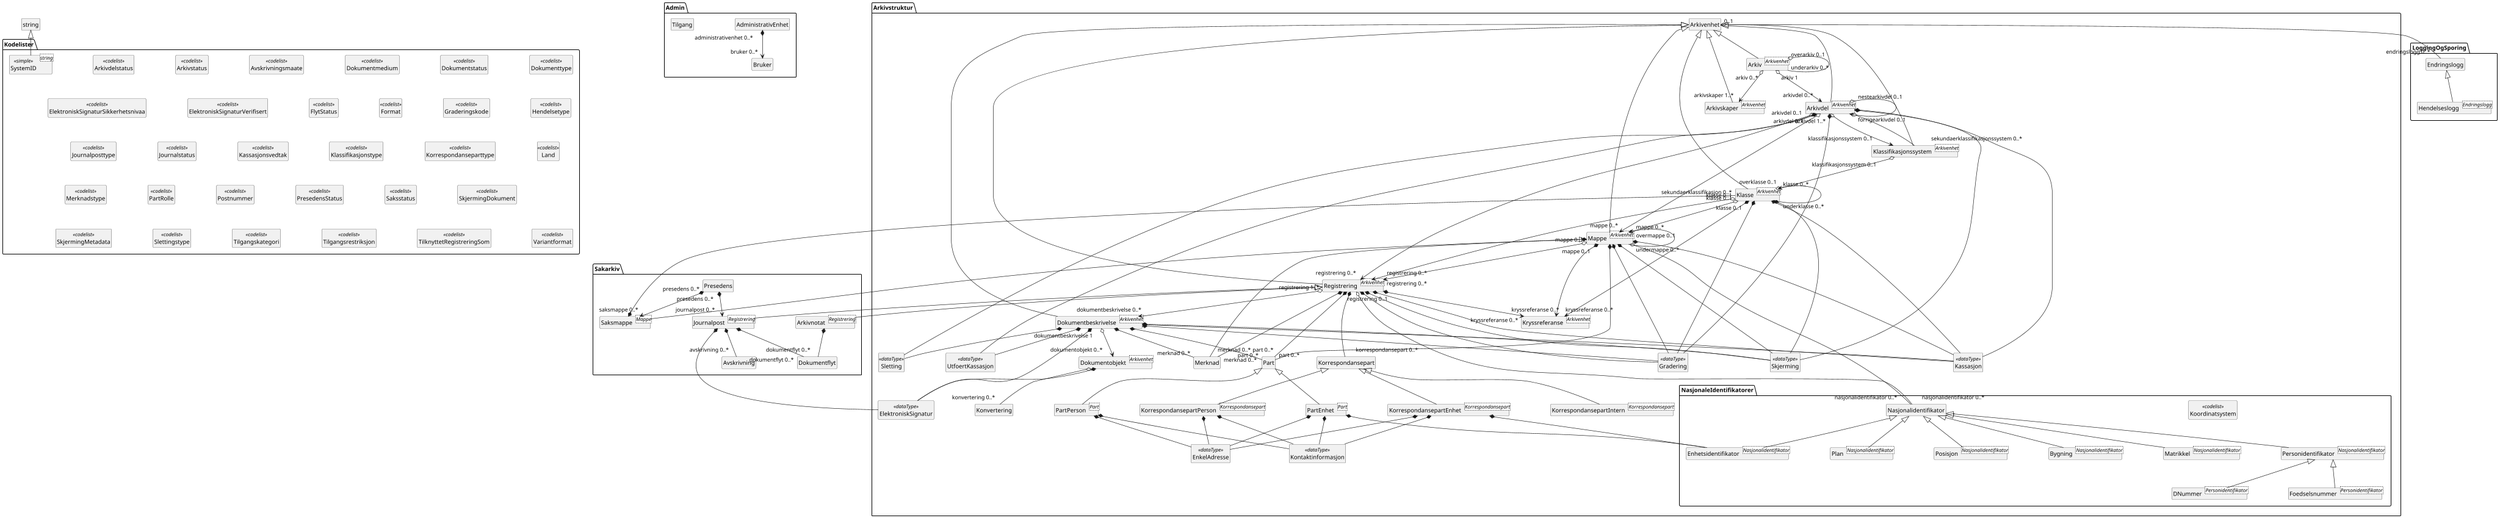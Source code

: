 @startuml
scale max 4096 width
skinparam nodesep 100
hide members
hide circle
class Admin.AdministrativEnhet {
  +systemID : SystemID [0..1] [1..1]
  +administrativEnhetNavn : string
  +kortnavn : string [0..1]
  +opprettetDato : datetime [0..1] [1..1]
  +opprettetAv : string [0..1] [1..1]
  +avsluttetDato : datetime [0..1]
  +administrativEnhetsstatus : string
  +referanseOverordnetEnhet : SystemID [0..1]
  +virksomhetsspesifikkeMetadata : any [0..1]
}

class Admin.Bruker {
  +systemID : SystemID [0..1] [1..1]
  +brukerNavn : string
  +opprettetDato : datetime [0..1] [1..1]
  +opprettetAv : string [0..1] [1..1]
  +avsluttetDato : datetime [0..1]
  +virksomhetsspesifikkeMetadata : any [0..1]
  +kortnavn : string [0..1]
}

class Admin.Tilgang {
  +systemID : SystemID [0..1] [1..1]
  +rolle : string
  +tilgangskategori : Tilgangskategori
  +referanseArkivenhet : SystemID [0..1]
  +tilgangsrestriksjon : Tilgangsrestriksjon [0..1]
  +les : boolean
  +ny : boolean
  +endre : boolean
  +slett : boolean
}

class Arkivstruktur.Arkiv <Arkivenhet> {
  +tittel : string
  +beskrivelse : string [0..1]
  +arkivstatus : Arkivstatus [0..1] [1..1]
  +dokumentmedium : Dokumentmedium [0..1] [1..1]
  +oppbevaringssted : string [0..*]
  +avsluttetDato : datetime [0..1]
  +avsluttetAv : string [0..1]
  +referanseAvsluttetAv : SystemID [0..1]
}

class Arkivstruktur.Arkivdel <Arkivenhet> {
  +tittel : string
  +beskrivelse : string [0..1]
  +arkivdelstatus : Arkivdelstatus [0..1] [1..1]
  +dokumentmedium : Dokumentmedium [0..1] [1..1]
  +oppbevaringssted : string [0..*]
  +avsluttetDato : datetime [0..1]
  +avsluttetAv : string [0..1]
  +referanseAvsluttetAv : SystemID [0..1]
  +arkivperiodeStartDato : datetime [0..1] [1..1]
  +arkivperiodeSluttDato : datetime [0..1]
  +referanseForloeper : SystemID [0..1]
  +referanseArvtaker : SystemID [0..1]
  +kassasjon : Kassasjon [0..1]
  +utfoertKassasjon : UtfoertKassasjon [0..1]
  +sletting : Sletting [0..1]
  +skjerming : Skjerming [0..1]
  +gradering : Gradering [0..1]
}

class Arkivstruktur.Arkivenhet {
  +systemID : SystemID [0..1] [1..1]
  +endretDato : datetime [0..1]
  +opprettetDato : datetime [0..1] [1..1]
  +opprettetAv : string [0..1] [1..1]
  +endretAv : string [0..1] [1..1]
  +referanseEndretAv : SystemID [0..1] [1..1]
  +referanseOpprettetAv : SystemID [0..1] [1..1]
}

class Arkivstruktur.Arkivskaper <Arkivenhet> {
  +arkivskaperID : string
  +arkivskaperNavn : string
  +beskrivelse : string [0..1]
}

class Arkivstruktur.Dokumentbeskrivelse <Arkivenhet> {
  +dokumenttype : Dokumenttype [0..1] [1..1]
  +dokumentstatus : Dokumentstatus [0..1] [1..1]
  +tittel : string
  +beskrivelse : string [0..1]
  +forfatter : string [0..*]
  +dokumentmedium : Dokumentmedium [0..1] [1..1]
  +oppbevaringssted : string [0..1]
  +tilknyttetRegistreringSom : TilknyttetRegistreringSom [0..1] [1..1]
  +dokumentnummer : integer [0..1] [1..1]
  +tilknyttetDato : datetime [0..1] [1..1]
  +tilknyttetAv : string [0..1] [1..1]
  +referanseTilknyttetAv : SystemID [0..1] [1..1]
  +kassasjon : Kassasjon [0..1]
  +utfoertKassasjon : UtfoertKassasjon [0..1]
  +sletting : Sletting [0..1]
  +skjerming : Skjerming [0..1]
  +gradering : Gradering [0..1]
  +elektroniskSignatur : ElektroniskSignatur [0..1]
  +eksternReferanse : string [0..1]
  +virksomhetsspesifikkeMetadata : any [0..1]
}

class Arkivstruktur.Dokumentobjekt <Arkivenhet> {
  +versjonsnummer : integer [0..1] [1..1]
  +variantformat : Variantformat [0..1] [1..1]
  +format : Format [0..1] [1..1]
  +formatDetaljer : string [0..1]
  +referanseDokumentfil : string [0..1] [1..1]
  +filnavn : string [0..1]
  +sjekksum : string [0..1] [1..1]
  +mimeType : string [0..1] [1..1]
  +sjekksumAlgoritme : string [0..1] [1..1]
  +filstoerrelse : integer [0..1] [1..1]
  +elektroniskSignatur : ElektroniskSignatur [0..1]
}

class Arkivstruktur.ElektroniskSignatur <<dataType>> {
  +elektroniskSignaturSikkerhetsnivaa : ElektroniskSignaturSikkerhetsnivaa
  +elektroniskSignaturVerifisert : ElektroniskSignaturVerifisert
  +verifisertDato : datetime
  +verifisertAv : string [0..1] [1..1]
  +referanseVerifisertAv : SystemID [0..1] [1..1]
}

class Arkivstruktur.EnkelAdresse <<dataType>> {
  +adresselinje1 : string [0..1]
  +adresselinje2 : string [0..1]
  +adresselinje3 : string [0..1]
  +postnr : Postnummer [0..1]
  +poststed : string
  +landkode : Land [0..1] [1..1]
}

class Arkivstruktur.Gradering <<dataType>> {
  +graderingskode : Graderingskode [0..1] [1..1]
  +graderingsdato : datetime [0..1] [1..1]
  +gradertAv : string [0..1] [1..1]
  +referanseGradertAv : SystemID [0..1] [1..1]
  +nedgraderingsdato : datetime [0..1]
  +nedgradertAv : string [0..1]
  +referanseNedgradertAv : SystemID [0..1]
}

class Arkivstruktur.Kassasjon <<dataType>> {
  +kassasjonsvedtak : Kassasjonsvedtak
  +kassasjonshjemmel : string [0..1]
  +bevaringstid : integer
  +kassasjonsdato : datetime
}

class Arkivstruktur.Klasse <Arkivenhet> {
  +klasseID : string
  +tittel : string
  +beskrivelse : string [0..1]
  +noekkelord : string [0..*]
  +avsluttetDato : datetime [0..1]
  +avsluttetAv : string [0..1]
  +referanseAvsluttetAv : SystemID [0..1]
  +skjerming : Skjerming [0..1]
  +kassasjon : Kassasjon [0..1]
  +gradering : Gradering [0..1]
}

class Arkivstruktur.Klassifikasjonssystem <Arkivenhet> {
  +klassifikasjonstype : Klassifikasjonstype [0..1]
  +tittel : string
  +beskrivelse : string [0..1]
  +avsluttetDato : datetime [0..1]
  +avsluttetAv : string [0..1]
  +referanseAvsluttetAv : SystemID [0..1]
}

class Arkivstruktur.Kontaktinformasjon <<dataType>> {
  +epostadresse : string [0..1]
  +mobiltelefon : string [0..1]
  +telefon : string [0..1]
}

class Arkivstruktur.Konvertering {
  +systemID : SystemID [0..1] [1..1]
  +konvertertDato : datetime [0..1] [1..1]
  +konvertertAv : string [0..1] [1..1]
  +konvertertFraFormat : Format [0..1] [1..1]
  +konvertertTilFormat : Format [0..1] [1..1]
  +konverteringsverktoey : string [0..1]
  +konverteringskommentar : string [0..1]
}

class Arkivstruktur.Korrespondansepart {
  +systemID : SystemID [0..1] [1..1]
  +korrespondanseparttype : Korrespondanseparttype [0..1] [1..1]
  +virksomhetsspesifikkeMetadata : any [0..1]
}

class Arkivstruktur.KorrespondansepartEnhet <Korrespondansepart> {
  +enhetsidentifikator : Enhetsidentifikator [0..1]
  +navn : string
  +forretningsadresse : EnkelAdresse [0..1]
  +postadresse : EnkelAdresse [0..1]
  +kontaktinformasjon : Kontaktinformasjon [0..1]
  +kontaktperson : string [0..1]
}

class Arkivstruktur.KorrespondansepartIntern <Korrespondansepart> {
  +administrativEnhet : string [0..1]
  +referanseAdministrativEnhet : SystemID [0..1]
  +saksbehandler : string [0..1]
  +referanseSaksbehandler : SystemID [0..1]
}

class Arkivstruktur.KorrespondansepartPerson <Korrespondansepart> {
  +personidentifikator : Personidentifikator [0..*]
  +navn : string
  +postadresse : EnkelAdresse [0..1]
  +bostedsadresse : EnkelAdresse [0..1]
  +kontaktinformasjon : Kontaktinformasjon [0..1]
}

class Arkivstruktur.Kryssreferanse <Arkivenhet> {
}

class Arkivstruktur.Mappe <Arkivenhet> {
  +mappeID : string [0..1] [1..1]
  +tittel : string
  +offentligTittel : string [0..1]
  +beskrivelse : string [0..1]
  +noekkelord : string [0..*]
  +dokumentmedium : Dokumentmedium [0..1] [1..1]
  +oppbevaringssted : string [0..*]
  +avsluttetDato : datetime [0..1]
  +avsluttetAv : string [0..1]
  +referanseAvsluttetAv : SystemID [0..1]
  +kassasjon : Kassasjon [0..1]
  +skjerming : Skjerming [0..1]
  +gradering : Gradering [0..1]
  +referanseForelderMappe : SystemID [0..1]
  +virksomhetsspesifikkeMetadata : any [0..1]
}

class Arkivstruktur.Merknad {
  +systemID : SystemID [0..1] [1..1]
  +merknadstekst : string
  +merknadstype : Merknadstype [0..1]
  +merknadsdato : datetime [0..1] [1..1]
  +merknadRegistrertAv : string [0..1] [1..1]
  +referanseMerknadRegistrertAv : SystemID [0..1] [1..1]
}

class Arkivstruktur.NasjonaleIdentifikatorer.Bygning <Nasjonalidentifikator> {
  +bygningsnummer : integer
  +endringsloepenummer : integer [0..1]
}

class Arkivstruktur.NasjonaleIdentifikatorer.DNummer <Personidentifikator> {
  +dNummer : string
}

class Arkivstruktur.NasjonaleIdentifikatorer.Enhetsidentifikator <Nasjonalidentifikator> {
  +organisasjonsnummer : string
}

class Arkivstruktur.NasjonaleIdentifikatorer.Foedselsnummer <Personidentifikator> {
  +foedselsnummer : string
}

class Arkivstruktur.NasjonaleIdentifikatorer.Koordinatsystem <<codelist>> {
  +UTM32N = EPSG:32632
  +WGS84 = EPSG:4326
}

class Arkivstruktur.NasjonaleIdentifikatorer.Matrikkel <Nasjonalidentifikator> {
  +kommunenummer : string
  +gaardsnummer : integer
  +bruksnummer : integer
  +festenummer : integer [0..1]
  +seksjonsnummer : integer [0..1]
}

class Arkivstruktur.NasjonaleIdentifikatorer.Nasjonalidentifikator {
  +systemID : SystemID [0..1] [1..1]
}

class Arkivstruktur.NasjonaleIdentifikatorer.Personidentifikator <Nasjonalidentifikator> {
}

class Arkivstruktur.NasjonaleIdentifikatorer.Plan <Nasjonalidentifikator> {
  +kommunenummer : string [0..1]
  +fylkesnummer : string [0..1]
  +landkode : Land [0..1]
  +planidentifikasjon : string
}

class Arkivstruktur.NasjonaleIdentifikatorer.Posisjon <Nasjonalidentifikator> {
  +koordinatsystem : Koordinatsystem
  +x : decimal
  +y : decimal
  +z : decimal [0..1]
}

class Arkivstruktur.Part {
  +systemID : SystemID [0..1] [1..1]
  +partRolle : PartRolle [0..1] [1..1]
  +virksomhetsspesifikkeMetadata : any [0..1]
}

class Arkivstruktur.PartEnhet <Part> {
  +enhetsidentifikator : Enhetsidentifikator [0..1]
  +navn : string
  +forretningsadresse : EnkelAdresse [0..1]
  +postadresse : EnkelAdresse [0..1]
  +kontaktinformasjon : Kontaktinformasjon [0..1]
  +kontaktperson : string [0..1]
}

class Arkivstruktur.PartPerson <Part> {
  +personidentifikator : Personidentifikator [0..*]
  +navn : string
  +postadresse : EnkelAdresse [0..1]
  +bostedsadresse : EnkelAdresse [0..1]
  +kontaktinformasjon : Kontaktinformasjon [0..1]
}

class Arkivstruktur.Registrering <Arkivenhet> {
  +arkivertDato : datetime [0..1] [1..1]
  +arkivertAv : string [0..1] [1..1]
  +referanseArkivertAv : SystemID [0..1] [1..1]
  +kassasjon : Kassasjon [0..1]
  +skjerming : Skjerming [0..1]
  +gradering : Gradering [0..1]
  +referanseArkivdel : SystemID [0..1] [1..1]
  +registreringsID : string [0..1] [1..1]
  +tittel : string
  +offentligTittel : string [0..1]
  +beskrivelse : string [0..1]
  +noekkelord : string [0..*]
  +forfatter : string [0..*]
  +dokumentmedium : Dokumentmedium [0..1] [1..1]
  +oppbevaringssted : string [0..*]
  +virksomhetsspesifikkeMetadata : any [0..1]
}

class Arkivstruktur.Skjerming <<dataType>> {
  +tilgangsrestriksjon : Tilgangsrestriksjon
  +skjermingshjemmel : string
  +skjermingMetadata : SkjermingMetadata [1..*]
  +skjermingDokument : SkjermingDokument [0..1] [1..1]
  +skjermingsvarighet : integer [0..1] [1..1]
  +skjermingOpphoererDato : datetime [0..1] [1..1]
}

class Arkivstruktur.Sletting <<dataType>> {
  +slettingstype : Slettingstype
  +slettetDato : datetime [0..1] [1..1]
  +slettetAv : string [0..1] [1..1]
  +referanseSlettetAv : SystemID [0..1] [1..1]
}

class Arkivstruktur.UtfoertKassasjon <<dataType>> {
  +kassertDato : datetime [0..1] [1..1]
  +kassertAv : string [0..1] [1..1]
  +referanseKassertAv : SystemID [0..1] [1..1]
}

class Kodelister.Arkivdelstatus <<codelist>> {
  +Aktiv periode = A
  +Overlappingsperiode = O
  +Avsluttet periode = P
  +Uaktuelle mapper = U
}

class Kodelister.Arkivstatus <<codelist>> {
  +Opprettet = O
  +Avsluttet = A
}

class Kodelister.Avskrivningsmaate <<codelist>> {
  +Besvart med brev = BU
  +Besvart med e-post = BE
  +Besvart på telefon = TLF
  +Tatt til etterretning = TE
  +Tatt til orientering = TO
  +Besvart med notat = BN
  +Saken ble avsluttet = SA
}

class Kodelister.Dokumentmedium <<codelist>> {
  +Fysisk medium = F
  +Elektronisk arkiv = E
  +Blandet fysisk og elektronisk arkiv = B
}

class Kodelister.Dokumentstatus <<codelist>> {
  +Dokumentet er under redigering = B
  +Dokumentet er ferdigstilt = F
}

class Kodelister.Dokumenttype <<codelist>> {
  +Brev = B
  +Rundskriv = R
  +Faktura = F
  +Ordrebekreftelse = O
}

class Kodelister.ElektroniskSignaturSikkerhetsnivaa <<codelist>> {
  +Symmetrisk kryptert = SK
  +Sendt med PKI/virksomhetssertifikat = V
  +Sendt med PKI/"person standard"-sertifikat = PS
  +Sendt med PKI/"person høy"-sertifikat = PH
}

class Kodelister.ElektroniskSignaturVerifisert <<codelist>> {
  +Signatur påført, ikke verifisert = I
  +Signatur påført og verifisert = V
}

class Kodelister.FlytStatus <<codelist>> {
  +Godkjent = G
  +Ikke godkjent = I
  +Sendt tilbake til saksbehandler med kommentarer = S
}

class Kodelister.Format <<codelist>> {
  +Ukjent format = av/0
  +Ren tekst = x-fmt/111
  +TIFF versjon 6 = fmt/353
  +PDF/A 1a - ISO 19005-1:2005 = fmt/95
  +PDF/A 1b - ISO 19005-1:2005 = fmt/354
  +XML = fmt/101
  +JPEG = fmt/42
  +SOSI = av/1
  +MPEG-2 = x-fmt/386
  +MP3 = fmt/134
  +PNG = fmt/11
}

class Kodelister.Graderingskode <<codelist>> {
  {field} +Strengt hemmelig (sikkerhetsgrad) = SH
  {field} +Hemmelig (sikkerhetsgrad) = H
  {field} +Konfidensielt (sikkerhetsgrad) = K
  {field} +Begrenset (sikkerhetsgrad) = B
  {field} +Fortrolig (beskyttelsesgrad) = F
  {field} +Strengt fortrolig (beskyttelsesgrad) = SF
}

class Kodelister.Hendelsetype <<codelist>> {
  +Opprettet = C
  +Lest = R
  +Endret = U
  +Slettet = D
}

class Kodelister.Journalposttype <<codelist>> {
  +Inngående dokument = I
  +Utgående dokument = U
  +Organinternt dokument for oppfølging = N
  +Organinternt dokument uten oppfølging = X
  +Saksframlegg = S
}

class Kodelister.Journalstatus <<codelist>> {
  +Journalført = J
  +Ferdigstilt fra saksbehandler = F
  +Godkjent av leder = G
  +Ekspedert = E
  +Arkivert = A
  +Utgår = U
  +Midlertidig registrering av innkommet dokument = M
  +Saksbehandler har registrert innkommet dokument = S
  +Reservert dokument = R
}

class Kodelister.Kassasjonsvedtak <<codelist>> {
  +Bevares = B
  +Kasseres = K
  +Vurderes senere = G
}

class Kodelister.Klassifikasjonstype <<codelist>> {
  +Gårds- og bruksnummer = GBN
  +Funksjonsbasert, hierarkisk = FH
  +Emnebasert, hierarkisk arkivnøkkel = EH
  +Emnebasert, ett nivå = E1
  +K-koder = KK
  +Mangefasettert, ikke hierarki = MF
  +Objektbasert = UO
  +Fødselsnummer = PNR
}

class Kodelister.Korrespondanseparttype <<codelist>> {
  +Avsender = EA
  +Mottaker = EM
  +Kopimottaker = EK
  +Gruppemottaker = GM
  +Intern avsender = IA
  +Intern mottaker = IM
  +Intern kopimottaker = IK
  +Medavsender = IS
}

class Kodelister.Land <<codelist>> {
}

class Kodelister.Merknadstype <<codelist>> {
  +Merknad fra saksbehandler = MS
  +Merknad fra leder = ML
  +Merknad fra arkivansvarlig = MA
}

class Kodelister.PartRolle <<codelist>> {
  +Klient = KLI
  +Pårørende = PAA
  +Formynder = FORM
  +Advokat = ADV
}

class Kodelister.Postnummer <<codelist>> {
}

class Kodelister.PresedensStatus <<codelist>> {
  +Gjeldende = G
  +Foreldet = F
}

class Kodelister.Saksstatus <<codelist>> {
  +Under behandling = B
  +Avsluttet = A
  +Utgår = U
  +Opprettet av saksbehandler = R
  +Avsluttet av saksbehandler = S
  +Unntatt prosesstyring = P
  +Ferdig fra saksbehandler = F
}

class Kodelister.SkjermingDokument <<codelist>> {
  +Skjerming av hele dokumentet = H
  +Skjerming av deler av dokumentet = D
}

class Kodelister.SkjermingMetadata <<codelist>> {
  +Skjerming klasseID = KID
  +Skjerming tittel klasse = TKL
  +Skjerming tittel mappe - unntatt første linje = TM1
  +Skjerming tittel mappe - utvalgte ord = TMO
  +Skjerming navn part i sak = NPS
  +Skjerming tittel registrering - unntatt første linje = TR1
  +Skjerming tittel registrering - utvalgte ord = TRO
  +Skjerming navn avsender = NA
  +Skjerming navn mottaker = NM
  +Skjerming tittel dokumentbeskrivelse = TD
  +Skjerming merknadstekst = MT
  +Midlertidig skjerming = M
}

class Kodelister.Slettingstype <<codelist>> {
  +Sletting av produksjonsformat = SP
  +Sletting av tidligere versjon = SV
  +Sletting av variant med sladdet informasjon = SS
  +Sletting av hele innholdet i arkivdelen = SA
}

class Kodelister.SystemID <string> <<simple>> {
}

class Kodelister.Tilgangskategori <<codelist>> {
  +arkivdel = A
  +klasse = K
  +mappe = M
  +registrering = R
  +dokumentbeskrivelse = D
}

class Kodelister.Tilgangsrestriksjon <<codelist>> {
  +Begrenset etter sikkerhetsinstruksen = B
  +Konfidensielt etter sikkerhetsinstruksen = K
  +Hemmelig etter sikkerhetsinstruksen = H
  +Fortrolig etter beskyttelsesinstruksen = F
  +Strengt fortrolig etter beskyttelsesinstruksen = SF
  +Unntatt etter offentlighetsloven § 5 = 5
  +Unntatt etter offentlighetsloven § 5a = 5a
  +Unntatt etter offentlighetsloven § 6 = 6
  +Unntatt etter offentlighetsloven § 11 = 11
  +Midlertidig sperret = XX
  +Personalsaker = P
  +Klientsaker = KL
}

class Kodelister.TilknyttetRegistreringSom <<codelist>> {
  +Hoveddokument = H
  +Vedlegg = V
}

class Kodelister.Variantformat <<codelist>> {
  +Produksjonsformat = P
  +Arkivformat = A
  +Dokument hvor deler av innholdet er skjermet = O
}

class LoggingOgSporing.Endringslogg {
  +systemID : SystemID [0..1] [1..1]
  +referanseArkivenhet : SystemID [0..1]
  +referanseMetadata : string [0..1]
  +endretDato : datetime [0..1] [1..1]
  +endretAv : string [0..1] [1..1]
  +referanseEndretAv : SystemID [0..1] [1..1]
  +tidligereVerdi : string [0..1]
  +nyVerdi : string [0..1]
}

class LoggingOgSporing.Hendelseslogg <Endringslogg> {
  +hendelsetype : Hendelsetype
  +beskrivelse : string [0..1]
  +hendelseDato : datetime [0..1] [1..1]
}

class Sakarkiv.Arkivnotat <Registrering> {
  +dokumentetsDato : datetime [0..1] [1..1]
  +mottattDato : datetime [0..1] [1..1]
  +sendtDato : datetime [0..1] [1..1]
  +forfallsdato : datetime [0..1]
  +offentlighetsvurdertDato : datetime [0..1]
  +antallVedlegg : integer [0..1]
  +utlaantDato : datetime [0..1]
  +utlaantTil : string [0..1]
  +referanseUtlaantTil : SystemID [0..1]
}

class Sakarkiv.Avskrivning {
  +systemID : SystemID [0..1] [1..1]
  +avskrivningsdato : datetime [0..1] [1..1]
  +avskrevetAv : string [0..1] [1..1]
  +referanseAvskrevetAv : SystemID [0..1] [1..1]
  +avskrivningsmaate : Avskrivningsmaate [0..1] [1..1]
  +referanseAvskrivesAvJournalpost : SystemID [0..1]
  +referanseAvskrivesAvKorrespondansepart : SystemID [0..1]
}

class Sakarkiv.Dokumentflyt {
  +systemID : SystemID [0..1] [1..1]
  +flytTil : string [0..1] [1..1]
  +referanseFlytTil : SystemID [0..1] [1..1]
  +flytFra : string [0..1] [1..1]
  +referanseFlytFra : SystemID [0..1] [1..1]
  +flytMottattDato : datetime
  +flytSendtDato : datetime [0..1] [1..1]
  +flytStatus : FlytStatus [0..1] [1..1]
  +flytMerknad : string [0..1]
}

class Sakarkiv.Journalpost <Registrering> {
  +journalaar : integer [0..1] [1..1]
  +journalsekvensnummer : integer [0..1] [1..1]
  +journalpostnummer : integer [0..1] [1..1]
  +journalposttype : Journalposttype [0..1] [1..1]
  +journalstatus : Journalstatus [0..1] [1..1]
  +journaldato : datetime [0..1] [1..1]
  +dokumentetsDato : datetime [0..1] [1..1]
  +mottattDato : datetime [0..1] [1..1]
  +sendtDato : datetime [0..1]
  +forfallsdato : datetime [0..1]
  +offentlighetsvurdertDato : datetime [0..1]
  +antallVedlegg : integer [0..1]
  +utlaantDato : datetime [0..1]
  +utlaantTil : string [0..1]
  +referanseUtlaantTil : SystemID [0..1]
  +journalenhet : string [0..1] [1..1]
  +elektroniskSignatur : ElektroniskSignatur [0..1]
}

class Sakarkiv.Presedens {
  +systemID : SystemID [0..1] [1..1]
  +presedensDato : datetime [0..1] [1..1]
  +opprettetDato : datetime [0..1] [1..1]
  +opprettetAv : string [0..1] [1..1]
  +referanseOpprettetAv : SystemID [0..1] [1..1]
  +tittel : string
  +beskrivelse : string [0..1]
  +presedensHjemmel : string [0..1]
  +rettskildefaktor : string
  +presedensGodkjentDato : datetime [0..1]
  +presedensGodkjentAv : string [0..1]
  +referansePresedensGodkjentAv : SystemID [0..1]
  +avsluttetDato : datetime [0..1]
  +avsluttetAv : string [0..1]
  +referanseAvsluttetAv : SystemID [0..1]
  +presedensStatus : PresedensStatus [0..1]
}

class Sakarkiv.Saksmappe <Mappe> {
  +saksaar : integer [0..1] [1..1]
  +sakssekvensnummer : integer [0..1] [1..1]
  +saksdato : datetime [0..1] [1..1]
  +administrativEnhet : string [0..1] [1..1]
  +referanseAdministrativEnhet : SystemID [0..1] [1..1]
  +saksansvarlig : string [0..1] [1..1]
  +referanseSaksansvarlig : SystemID [0..1] [1..1]
  +journalenhet : string [0..1] [1..1]
  +saksstatus : Saksstatus [0..1] [1..1]
  +utlaantDato : datetime [0..1]
  +utlaantTil : string [0..1]
  +referanseUtlaantTil : SystemID [0..1]
}

Admin.AdministrativEnhet "administrativenhet 0..*" *--> "bruker 0..*" Admin.Bruker
Arkivstruktur.Arkiv "arkiv 0..*" o--> "arkivskaper 1..*" Arkivstruktur.Arkivskaper
Arkivstruktur.Arkiv "arkiv 1" o--> "arkivdel 0..*" Arkivstruktur.Arkivdel
Arkivstruktur.Arkiv "overarkiv 0..1" o-- "underarkiv 0..*" Arkivstruktur.Arkiv
Arkivstruktur.Arkivdel "arkivdel 0..1" o--> "mappe 0..*" Arkivstruktur.Mappe
Arkivstruktur.Arkivdel "arkivdel 0..1" o--> "registrering 0..*" Arkivstruktur.Registrering
Arkivstruktur.Arkivdel "arkivdel 1..*" o--> "klassifikasjonssystem 0..1" Arkivstruktur.Klassifikasjonssystem
Arkivstruktur.Arkivdel "nestearkivdel 0..1" o--> "forrigearkivdel 0..1" Arkivstruktur.Arkivdel
Arkivstruktur.Arkivdel *-- Arkivstruktur.Gradering
Arkivstruktur.Arkivdel *-- Arkivstruktur.Kassasjon
Arkivstruktur.Arkivdel *-- Arkivstruktur.Skjerming
Arkivstruktur.Arkivdel *-- Arkivstruktur.Sletting
Arkivstruktur.Arkivdel *-- Arkivstruktur.UtfoertKassasjon
Arkivstruktur.Arkivdel o-- "sekundaerklassifikasjonssystem 0..*" Arkivstruktur.Klassifikasjonssystem
Arkivstruktur.Arkivenhet "0..1" o-- "endringslogg 0..*" LoggingOgSporing.Endringslogg
Arkivstruktur.Arkivenhet <|-- Arkivstruktur.Arkiv
Arkivstruktur.Arkivenhet <|-- Arkivstruktur.Arkivdel
Arkivstruktur.Arkivenhet <|-- Arkivstruktur.Arkivskaper
Arkivstruktur.Arkivenhet <|-- Arkivstruktur.Dokumentbeskrivelse
Arkivstruktur.Arkivenhet <|-- Arkivstruktur.Klasse
Arkivstruktur.Arkivenhet <|-- Arkivstruktur.Klassifikasjonssystem
Arkivstruktur.Arkivenhet <|-- Arkivstruktur.Mappe
Arkivstruktur.Arkivenhet <|-- Arkivstruktur.Registrering
Sakarkiv.Arkivnotat *-- "dokumentflyt 0..*" Sakarkiv.Dokumentflyt
Arkivstruktur.Dokumentbeskrivelse "dokumentbeskrivelse 1" o--> "dokumentobjekt 0..*" Arkivstruktur.Dokumentobjekt
Arkivstruktur.Dokumentbeskrivelse *-- "merknad 0..*" Arkivstruktur.Merknad
Arkivstruktur.Dokumentbeskrivelse *-- "part 0..*" Arkivstruktur.Part
Arkivstruktur.Dokumentbeskrivelse *-- Arkivstruktur.ElektroniskSignatur
Arkivstruktur.Dokumentbeskrivelse *-- Arkivstruktur.Gradering
Arkivstruktur.Dokumentbeskrivelse *-- Arkivstruktur.Kassasjon
Arkivstruktur.Dokumentbeskrivelse *-- Arkivstruktur.Skjerming
Arkivstruktur.Dokumentbeskrivelse *-- Arkivstruktur.Sletting
Arkivstruktur.Dokumentbeskrivelse *-- Arkivstruktur.UtfoertKassasjon
Arkivstruktur.Dokumentobjekt *-- Arkivstruktur.ElektroniskSignatur
Arkivstruktur.Dokumentobjekt o-- "konvertering 0..*" Arkivstruktur.Konvertering
LoggingOgSporing.Endringslogg <|-- LoggingOgSporing.Hendelseslogg
Sakarkiv.Journalpost *-- "avskrivning 0..*" Sakarkiv.Avskrivning
Sakarkiv.Journalpost *-- "dokumentflyt 0..*" Sakarkiv.Dokumentflyt
Sakarkiv.Journalpost *-- Arkivstruktur.ElektroniskSignatur
Arkivstruktur.Klasse "klasse 0..1" *--> "kryssreferanse 0..*" Arkivstruktur.Kryssreferanse
Arkivstruktur.Klasse "klasse 0..1" o--> "mappe 0..*" Arkivstruktur.Mappe
Arkivstruktur.Klasse "klasse 0..1" o--> "registrering 0..*" Arkivstruktur.Registrering
Arkivstruktur.Klasse "overklasse 0..1" o-- "underklasse 0..*" Arkivstruktur.Klasse
Arkivstruktur.Klasse *-- Arkivstruktur.Gradering
Arkivstruktur.Klasse *-- Arkivstruktur.Kassasjon
Arkivstruktur.Klasse *-- Arkivstruktur.Skjerming
Arkivstruktur.Klassifikasjonssystem "klassifikasjonssystem 0..1" o--> "klasse 0..*" Arkivstruktur.Klasse
Arkivstruktur.Korrespondansepart <|-- Arkivstruktur.KorrespondansepartEnhet
Arkivstruktur.Korrespondansepart <|-- Arkivstruktur.KorrespondansepartIntern
Arkivstruktur.Korrespondansepart <|-- Arkivstruktur.KorrespondansepartPerson
Arkivstruktur.KorrespondansepartEnhet *-- Arkivstruktur.NasjonaleIdentifikatorer.Enhetsidentifikator
Arkivstruktur.KorrespondansepartEnhet *-- Arkivstruktur.EnkelAdresse
Arkivstruktur.KorrespondansepartEnhet *-- Arkivstruktur.Kontaktinformasjon
Arkivstruktur.KorrespondansepartPerson *-- Arkivstruktur.EnkelAdresse
Arkivstruktur.KorrespondansepartPerson *-- Arkivstruktur.Kontaktinformasjon
Arkivstruktur.Mappe "mappe 0..1" *--> "kryssreferanse 0..*" Arkivstruktur.Kryssreferanse
Arkivstruktur.Mappe "mappe 0..1" o--> "registrering 0..*" Arkivstruktur.Registrering
Arkivstruktur.Mappe "overmappe 0..1" o-- "undermappe 0..*" Arkivstruktur.Mappe
Arkivstruktur.Mappe *-- "merknad 0..*" Arkivstruktur.Merknad
Arkivstruktur.Mappe *-- "part 0..*" Arkivstruktur.Part
Arkivstruktur.Mappe *-- Arkivstruktur.Gradering
Arkivstruktur.Mappe *-- Arkivstruktur.Kassasjon
Arkivstruktur.Mappe *-- Arkivstruktur.Skjerming
Arkivstruktur.Mappe <|-- Sakarkiv.Saksmappe
Arkivstruktur.Mappe o-- "nasjonalidentifikator 0..*" Arkivstruktur.NasjonaleIdentifikatorer.Nasjonalidentifikator
Arkivstruktur.NasjonaleIdentifikatorer.Nasjonalidentifikator <|-- Arkivstruktur.NasjonaleIdentifikatorer.Bygning
Arkivstruktur.NasjonaleIdentifikatorer.Nasjonalidentifikator <|-- Arkivstruktur.NasjonaleIdentifikatorer.Enhetsidentifikator
Arkivstruktur.NasjonaleIdentifikatorer.Nasjonalidentifikator <|-- Arkivstruktur.NasjonaleIdentifikatorer.Matrikkel
Arkivstruktur.NasjonaleIdentifikatorer.Nasjonalidentifikator <|-- Arkivstruktur.NasjonaleIdentifikatorer.Personidentifikator
Arkivstruktur.NasjonaleIdentifikatorer.Nasjonalidentifikator <|-- Arkivstruktur.NasjonaleIdentifikatorer.Plan
Arkivstruktur.NasjonaleIdentifikatorer.Nasjonalidentifikator <|-- Arkivstruktur.NasjonaleIdentifikatorer.Posisjon
Arkivstruktur.Part <|-- Arkivstruktur.PartEnhet
Arkivstruktur.Part <|-- Arkivstruktur.PartPerson
Arkivstruktur.PartEnhet *-- Arkivstruktur.NasjonaleIdentifikatorer.Enhetsidentifikator
Arkivstruktur.PartEnhet *-- Arkivstruktur.EnkelAdresse
Arkivstruktur.PartEnhet *-- Arkivstruktur.Kontaktinformasjon
Arkivstruktur.PartPerson *-- Arkivstruktur.EnkelAdresse
Arkivstruktur.PartPerson *-- Arkivstruktur.Kontaktinformasjon
Arkivstruktur.NasjonaleIdentifikatorer.Personidentifikator <|-- Arkivstruktur.NasjonaleIdentifikatorer.DNummer
Arkivstruktur.NasjonaleIdentifikatorer.Personidentifikator <|-- Arkivstruktur.NasjonaleIdentifikatorer.Foedselsnummer
Sakarkiv.Presedens "presedens 0..*" *--> "journalpost 0..*" Sakarkiv.Journalpost
Sakarkiv.Presedens "presedens 0..*" *--> "saksmappe 0..*" Sakarkiv.Saksmappe
Arkivstruktur.Registrering "registrering 0..1" *--> "kryssreferanse 0..*" Arkivstruktur.Kryssreferanse
Arkivstruktur.Registrering "registrering 1..*" o--> "dokumentbeskrivelse 0..*" Arkivstruktur.Dokumentbeskrivelse
Arkivstruktur.Registrering *-- "korrespondansepart 0..*" Arkivstruktur.Korrespondansepart
Arkivstruktur.Registrering *-- "merknad 0..*" Arkivstruktur.Merknad
Arkivstruktur.Registrering *-- "part 0..*" Arkivstruktur.Part
Arkivstruktur.Registrering *-- Arkivstruktur.Gradering
Arkivstruktur.Registrering *-- Arkivstruktur.Kassasjon
Arkivstruktur.Registrering *-- Arkivstruktur.Skjerming
Arkivstruktur.Registrering <|-- Sakarkiv.Arkivnotat
Arkivstruktur.Registrering <|-- Sakarkiv.Journalpost
Arkivstruktur.Registrering o-- "nasjonalidentifikator 0..*" Arkivstruktur.NasjonaleIdentifikatorer.Nasjonalidentifikator
Sakarkiv.Saksmappe *-- "sekundaerklassifikasjon 0..*" Arkivstruktur.Klasse
string <|-- Kodelister.SystemID
@enduml
